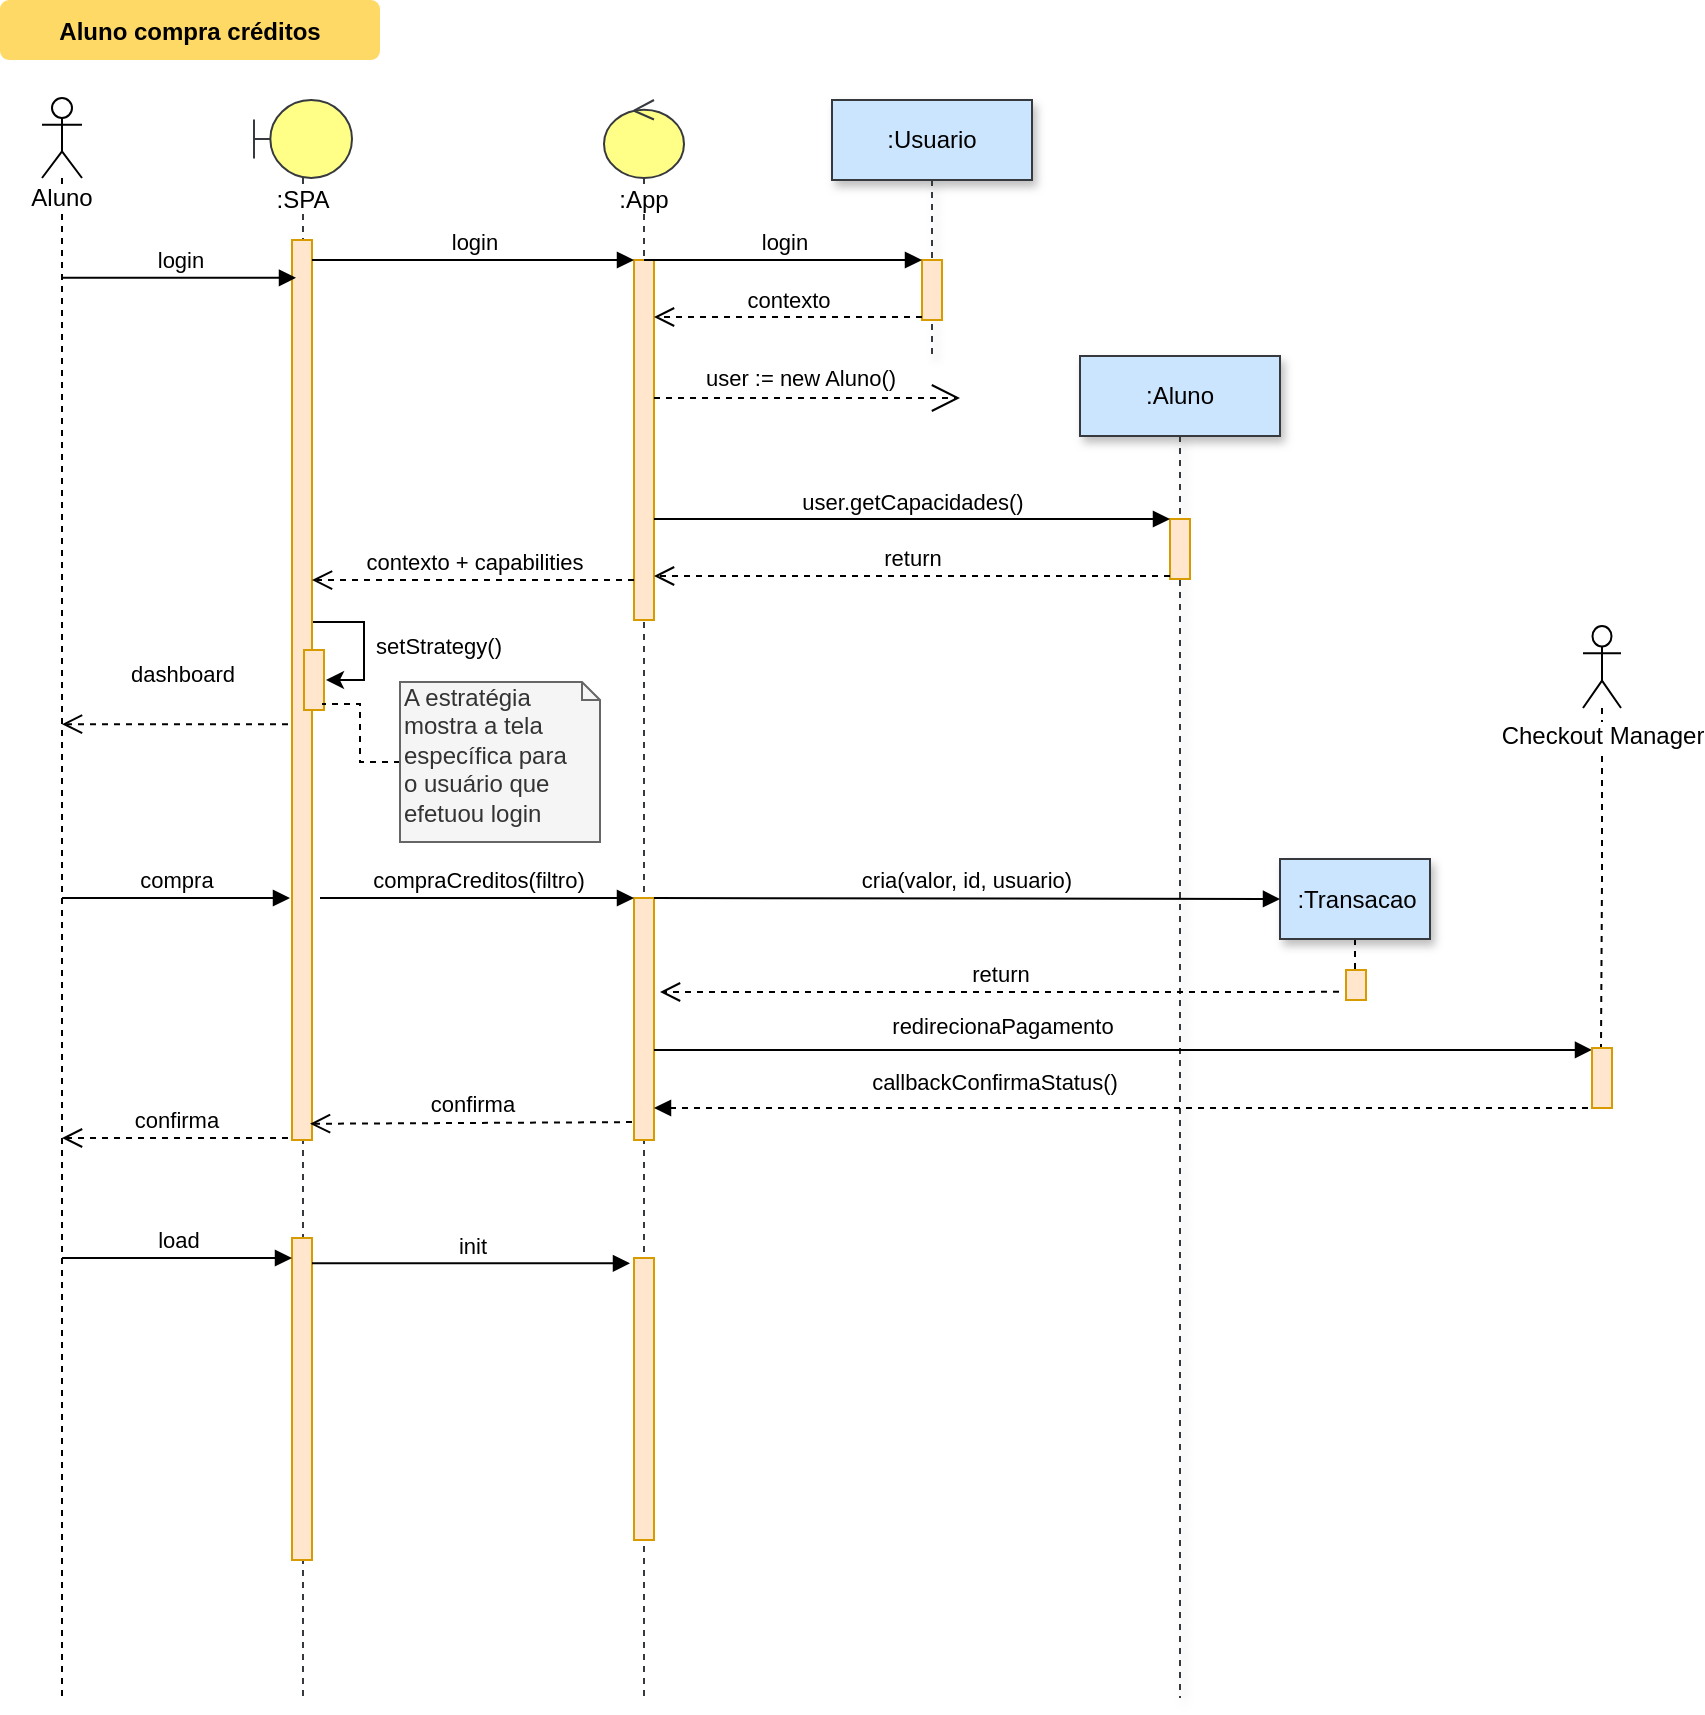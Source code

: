 <mxfile pages="1" version="11.2.8" type="github"><diagram name="Page-1" id="9361dd3d-8414-5efd-6122-117bd74ce7a7"><mxGraphModel dx="1265" dy="965" grid="1" gridSize="10" guides="1" tooltips="1" connect="1" arrows="1" fold="1" page="0" pageScale="1.5" pageWidth="826" pageHeight="1169" background="#ffffff" math="0" shadow="0"><root><mxCell id="0"/><mxCell id="1" parent="0"/><mxCell id="zdmqq-vJ7v56Sh9Q-Qe6-90" value="Aluno compra créditos" style="rounded=1;fontStyle=1;fillColor=#FFD966;strokeColor=none" parent="1" vertex="1"><mxGeometry x="50" y="31" width="190" height="30" as="geometry"/></mxCell><mxCell id="vCzybXFXyTB3erlj9CWv-8" value=":SPA" style="shape=umlLifeline;participant=umlBoundary;perimeter=lifelinePerimeter;whiteSpace=wrap;html=1;container=1;collapsible=0;recursiveResize=0;verticalAlign=top;spacingTop=36;labelBackgroundColor=#ffffff;outlineConnect=0;size=39;fillColor=#ffff88;strokeColor=#36393d;" parent="1" vertex="1"><mxGeometry x="177" y="81" width="49" height="799" as="geometry"/></mxCell><mxCell id="vCzybXFXyTB3erlj9CWv-9" value="setStrategy()" style="edgeStyle=orthogonalEdgeStyle;rounded=0;orthogonalLoop=1;jettySize=auto;html=1;entryX=1.1;entryY=0.5;entryDx=0;entryDy=0;entryPerimeter=0;" parent="vCzybXFXyTB3erlj9CWv-8" source="vCzybXFXyTB3erlj9CWv-10" target="vCzybXFXyTB3erlj9CWv-11" edge="1"><mxGeometry x="0.519" y="-42" relative="1" as="geometry"><Array as="points"><mxPoint x="55" y="261"/><mxPoint x="55" y="290"/></Array><mxPoint x="38" y="25" as="offset"/></mxGeometry></mxCell><mxCell id="vCzybXFXyTB3erlj9CWv-10" value="" style="html=1;points=[];perimeter=orthogonalPerimeter;fillColor=#ffe6cc;strokeColor=#d79b00;" parent="vCzybXFXyTB3erlj9CWv-8" vertex="1"><mxGeometry x="19" y="70" width="10" height="450" as="geometry"/></mxCell><mxCell id="vCzybXFXyTB3erlj9CWv-11" value="" style="html=1;points=[];perimeter=orthogonalPerimeter;fillColor=#ffe6cc;strokeColor=#d79b00;" parent="vCzybXFXyTB3erlj9CWv-8" vertex="1"><mxGeometry x="25" y="275" width="10" height="30" as="geometry"/></mxCell><mxCell id="EHY2T_jAwzOYD8GRNngQ-16" value="" style="html=1;points=[];perimeter=orthogonalPerimeter;fillColor=#ffe6cc;strokeColor=#d79b00;" vertex="1" parent="vCzybXFXyTB3erlj9CWv-8"><mxGeometry x="19" y="569" width="10" height="161" as="geometry"/></mxCell><mxCell id="vCzybXFXyTB3erlj9CWv-12" value="Aluno" style="shape=umlLifeline;participant=umlActor;perimeter=lifelinePerimeter;whiteSpace=wrap;html=1;container=1;collapsible=0;recursiveResize=0;verticalAlign=top;spacingTop=36;labelBackgroundColor=#ffffff;outlineConnect=0;" parent="1" vertex="1"><mxGeometry x="71" y="80" width="20" height="800" as="geometry"/></mxCell><mxCell id="vCzybXFXyTB3erlj9CWv-13" value=":Usuario" style="shape=umlLifeline;perimeter=lifelinePerimeter;whiteSpace=wrap;html=1;container=1;collapsible=0;recursiveResize=0;outlineConnect=0;shadow=1;strokeColor=#36393d;fillColor=#cce5ff;" parent="1" vertex="1"><mxGeometry x="466" y="81" width="100" height="129" as="geometry"/></mxCell><mxCell id="vCzybXFXyTB3erlj9CWv-14" value="" style="html=1;points=[];perimeter=orthogonalPerimeter;fillColor=#ffe6cc;strokeColor=#d79b00;" parent="vCzybXFXyTB3erlj9CWv-13" vertex="1"><mxGeometry x="45" y="80" width="10" height="30" as="geometry"/></mxCell><mxCell id="vCzybXFXyTB3erlj9CWv-15" value=":App" style="shape=umlLifeline;participant=umlControl;perimeter=lifelinePerimeter;whiteSpace=wrap;html=1;container=1;collapsible=0;recursiveResize=0;verticalAlign=top;spacingTop=36;labelBackgroundColor=#ffffff;outlineConnect=0;size=39;fillColor=#ffff88;strokeColor=#36393d;" parent="1" vertex="1"><mxGeometry x="352" y="81" width="40" height="799" as="geometry"/></mxCell><mxCell id="vCzybXFXyTB3erlj9CWv-16" value="" style="html=1;points=[];perimeter=orthogonalPerimeter;fillColor=#ffe6cc;strokeColor=#d79b00;" parent="vCzybXFXyTB3erlj9CWv-15" vertex="1"><mxGeometry x="15" y="80" width="10" height="180" as="geometry"/></mxCell><mxCell id="vCzybXFXyTB3erlj9CWv-17" value="" style="html=1;points=[];perimeter=orthogonalPerimeter;fillColor=#ffe6cc;strokeColor=#d79b00;" parent="vCzybXFXyTB3erlj9CWv-15" vertex="1"><mxGeometry x="15" y="399" width="10" height="121" as="geometry"/></mxCell><mxCell id="EHY2T_jAwzOYD8GRNngQ-18" value="" style="html=1;points=[];perimeter=orthogonalPerimeter;fillColor=#ffe6cc;strokeColor=#d79b00;" vertex="1" parent="vCzybXFXyTB3erlj9CWv-15"><mxGeometry x="15" y="579" width="10" height="141" as="geometry"/></mxCell><mxCell id="vCzybXFXyTB3erlj9CWv-19" value="login" style="html=1;verticalAlign=bottom;endArrow=block;entryX=0;entryY=0;" parent="1" source="vCzybXFXyTB3erlj9CWv-10" target="vCzybXFXyTB3erlj9CWv-16" edge="1"><mxGeometry relative="1" as="geometry"><mxPoint x="245" y="161" as="sourcePoint"/></mxGeometry></mxCell><mxCell id="vCzybXFXyTB3erlj9CWv-20" value="contexto + capabilities" style="html=1;verticalAlign=bottom;endArrow=open;dashed=1;endSize=8;exitX=0;exitY=0.889;exitDx=0;exitDy=0;exitPerimeter=0;" parent="1" source="vCzybXFXyTB3erlj9CWv-16" target="vCzybXFXyTB3erlj9CWv-10" edge="1"><mxGeometry relative="1" as="geometry"><mxPoint x="245" y="237" as="targetPoint"/></mxGeometry></mxCell><mxCell id="vCzybXFXyTB3erlj9CWv-21" value="contexto" style="html=1;verticalAlign=bottom;endArrow=open;dashed=1;endSize=8;exitX=0;exitY=0.95;" parent="1" source="vCzybXFXyTB3erlj9CWv-14" target="vCzybXFXyTB3erlj9CWv-16" edge="1"><mxGeometry relative="1" as="geometry"><mxPoint x="365" y="237" as="targetPoint"/></mxGeometry></mxCell><mxCell id="vCzybXFXyTB3erlj9CWv-22" value="login" style="html=1;verticalAlign=bottom;endArrow=block;entryX=0;entryY=0;" parent="1" source="vCzybXFXyTB3erlj9CWv-15" target="vCzybXFXyTB3erlj9CWv-14" edge="1"><mxGeometry relative="1" as="geometry"><mxPoint x="365" y="161" as="sourcePoint"/></mxGeometry></mxCell><mxCell id="vCzybXFXyTB3erlj9CWv-23" value="login" style="html=1;verticalAlign=bottom;endArrow=block;entryX=0.2;entryY=0.042;entryDx=0;entryDy=0;entryPerimeter=0;" parent="1" source="vCzybXFXyTB3erlj9CWv-12" target="vCzybXFXyTB3erlj9CWv-10" edge="1"><mxGeometry width="80" relative="1" as="geometry"><mxPoint x="100" y="160" as="sourcePoint"/><mxPoint x="180" y="160" as="targetPoint"/></mxGeometry></mxCell><mxCell id="vCzybXFXyTB3erlj9CWv-24" value="dashboard" style="html=1;verticalAlign=bottom;endArrow=open;dashed=1;endSize=8;exitX=-0.2;exitY=0.538;exitDx=0;exitDy=0;exitPerimeter=0;" parent="1" source="vCzybXFXyTB3erlj9CWv-10" target="vCzybXFXyTB3erlj9CWv-12" edge="1"><mxGeometry x="-0.058" y="-16" relative="1" as="geometry"><mxPoint x="180" y="400" as="sourcePoint"/><mxPoint x="99.5" y="341.04" as="targetPoint"/><mxPoint as="offset"/></mxGeometry></mxCell><mxCell id="vCzybXFXyTB3erlj9CWv-25" value=":Aluno" style="shape=umlLifeline;perimeter=lifelinePerimeter;whiteSpace=wrap;html=1;container=1;collapsible=0;recursiveResize=0;outlineConnect=0;shadow=1;strokeColor=#36393d;fillColor=#cce5ff;" parent="1" vertex="1"><mxGeometry x="590" y="209" width="100" height="671" as="geometry"/></mxCell><mxCell id="vCzybXFXyTB3erlj9CWv-26" value="" style="html=1;points=[];perimeter=orthogonalPerimeter;fillColor=#ffe6cc;strokeColor=#d79b00;" parent="vCzybXFXyTB3erlj9CWv-25" vertex="1"><mxGeometry x="45" y="81.5" width="10" height="30" as="geometry"/></mxCell><mxCell id="vCzybXFXyTB3erlj9CWv-28" value="user := new Aluno()" style="endArrow=open;endSize=12;dashed=1;html=1;" parent="1" source="vCzybXFXyTB3erlj9CWv-16" edge="1"><mxGeometry x="-0.046" y="10" width="160" relative="1" as="geometry"><mxPoint x="378" y="240" as="sourcePoint"/><mxPoint x="530" y="230" as="targetPoint"/><mxPoint as="offset"/><Array as="points"/></mxGeometry></mxCell><mxCell id="vCzybXFXyTB3erlj9CWv-29" value="user.getCapacidades()" style="html=1;verticalAlign=bottom;endArrow=block;entryX=0;entryY=0;" parent="1" source="vCzybXFXyTB3erlj9CWv-16" target="vCzybXFXyTB3erlj9CWv-26" edge="1"><mxGeometry relative="1" as="geometry"><mxPoint x="527" y="260" as="sourcePoint"/></mxGeometry></mxCell><mxCell id="vCzybXFXyTB3erlj9CWv-30" value="return" style="html=1;verticalAlign=bottom;endArrow=open;dashed=1;endSize=8;exitX=0;exitY=0.95;" parent="1" source="vCzybXFXyTB3erlj9CWv-26" target="vCzybXFXyTB3erlj9CWv-16" edge="1"><mxGeometry relative="1" as="geometry"><mxPoint x="527" y="336" as="targetPoint"/></mxGeometry></mxCell><mxCell id="vCzybXFXyTB3erlj9CWv-31" style="edgeStyle=orthogonalEdgeStyle;rounded=0;orthogonalLoop=1;jettySize=auto;html=1;entryX=0.9;entryY=0.9;entryDx=0;entryDy=0;entryPerimeter=0;dashed=1;endArrow=none;endFill=0;" parent="1" source="vCzybXFXyTB3erlj9CWv-32" target="vCzybXFXyTB3erlj9CWv-11" edge="1"><mxGeometry relative="1" as="geometry"/></mxCell><mxCell id="vCzybXFXyTB3erlj9CWv-32" value="&lt;blockquote style=&quot;margin: 0 0 0 40px ; border: none ; padding: 0px&quot;&gt;&lt;/blockquote&gt;&lt;span&gt;A estratégia&lt;/span&gt;&lt;br&gt;&lt;blockquote style=&quot;margin: 0 0 0 40px ; border: none ; padding: 0px&quot;&gt;&lt;/blockquote&gt;&lt;span&gt;mostra a tela específica para&lt;/span&gt;&lt;br&gt;&lt;blockquote style=&quot;margin: 0 0 0 40px ; border: none ; padding: 0px&quot;&gt; &lt;/blockquote&gt;&lt;span&gt;o usuário que&lt;/span&gt;&lt;br&gt; efetuou login" style="shape=note;whiteSpace=wrap;html=1;size=9;verticalAlign=top;align=left;spacingTop=-6;fillColor=#f5f5f5;strokeColor=#666666;fontColor=#333333;" parent="1" vertex="1"><mxGeometry x="250" y="372" width="100" height="80" as="geometry"/></mxCell><mxCell id="vCzybXFXyTB3erlj9CWv-34" value="compra" style="html=1;verticalAlign=bottom;endArrow=block;" parent="1" source="vCzybXFXyTB3erlj9CWv-12" edge="1"><mxGeometry width="80" relative="1" as="geometry"><mxPoint x="100" y="480" as="sourcePoint"/><mxPoint x="195" y="480" as="targetPoint"/></mxGeometry></mxCell><mxCell id="vCzybXFXyTB3erlj9CWv-35" value="compraCreditos(filtro)" style="html=1;verticalAlign=bottom;endArrow=block;entryX=0;entryY=0;" parent="1" target="vCzybXFXyTB3erlj9CWv-17" edge="1"><mxGeometry relative="1" as="geometry"><mxPoint x="210" y="480" as="sourcePoint"/></mxGeometry></mxCell><mxCell id="vCzybXFXyTB3erlj9CWv-41" value="redirecionaPagamento" style="html=1;verticalAlign=bottom;endArrow=block;entryX=0;entryY=0.033;entryDx=0;entryDy=0;entryPerimeter=0;" parent="1" target="EHY2T_jAwzOYD8GRNngQ-4" edge="1" source="vCzybXFXyTB3erlj9CWv-17"><mxGeometry x="-0.261" y="3" relative="1" as="geometry"><mxPoint x="378" y="556" as="sourcePoint"/><mxPoint as="offset"/><mxPoint x="844" y="545" as="targetPoint"/></mxGeometry></mxCell><mxCell id="vCzybXFXyTB3erlj9CWv-52" value="confirma" style="html=1;verticalAlign=bottom;endArrow=open;dashed=1;endSize=8;" parent="1" target="vCzybXFXyTB3erlj9CWv-12" edge="1"><mxGeometry relative="1" as="geometry"><mxPoint x="194" y="600" as="sourcePoint"/><mxPoint x="103.5" y="770.5" as="targetPoint"/></mxGeometry></mxCell><mxCell id="EHY2T_jAwzOYD8GRNngQ-5" style="edgeStyle=orthogonalEdgeStyle;rounded=0;orthogonalLoop=1;jettySize=auto;html=1;entryX=0.45;entryY=0;entryDx=0;entryDy=0;entryPerimeter=0;endArrow=none;endFill=0;dashed=1;" edge="1" parent="1" source="EHY2T_jAwzOYD8GRNngQ-1" target="EHY2T_jAwzOYD8GRNngQ-4"><mxGeometry relative="1" as="geometry"/></mxCell><mxCell id="EHY2T_jAwzOYD8GRNngQ-1" value="Checkout Manager" style="shape=umlActor;verticalLabelPosition=bottom;labelBackgroundColor=#ffffff;verticalAlign=top;html=1;outlineConnect=0;" vertex="1" parent="1"><mxGeometry x="841.5" y="344" width="19" height="41" as="geometry"/></mxCell><mxCell id="EHY2T_jAwzOYD8GRNngQ-12" style="edgeStyle=orthogonalEdgeStyle;rounded=0;orthogonalLoop=1;jettySize=auto;html=1;endArrow=none;endFill=0;dashed=1;" edge="1" parent="1" source="EHY2T_jAwzOYD8GRNngQ-3" target="EHY2T_jAwzOYD8GRNngQ-10"><mxGeometry relative="1" as="geometry"/></mxCell><mxCell id="EHY2T_jAwzOYD8GRNngQ-3" value=":Transacao" style="html=1;comic=0;gradientColor=none;shadow=1;strokeColor=#36393d;fillColor=#cce5ff;" vertex="1" parent="1"><mxGeometry x="690" y="460.5" width="75" height="40" as="geometry"/></mxCell><mxCell id="EHY2T_jAwzOYD8GRNngQ-4" value="" style="html=1;points=[];perimeter=orthogonalPerimeter;strokeColor=#d79b00;fillColor=#ffe6cc;" vertex="1" parent="1"><mxGeometry x="846" y="555" width="10" height="30" as="geometry"/></mxCell><mxCell id="EHY2T_jAwzOYD8GRNngQ-7" value="callbackConfirmaStatus()" style="html=1;verticalAlign=bottom;endArrow=block;dashed=1;exitX=-0.2;exitY=1;exitDx=0;exitDy=0;exitPerimeter=0;" edge="1" parent="1" source="EHY2T_jAwzOYD8GRNngQ-4"><mxGeometry x="0.271" y="-4" relative="1" as="geometry"><mxPoint x="437" y="575" as="sourcePoint"/><mxPoint x="377" y="585" as="targetPoint"/><mxPoint as="offset"/></mxGeometry></mxCell><mxCell id="EHY2T_jAwzOYD8GRNngQ-9" value="cria(valor, id, usuario)" style="html=1;verticalAlign=bottom;endArrow=block;exitX=1;exitY=0;exitDx=0;exitDy=0;exitPerimeter=0;entryX=0;entryY=0.5;entryDx=0;entryDy=0;" edge="1" parent="1" source="vCzybXFXyTB3erlj9CWv-17" target="EHY2T_jAwzOYD8GRNngQ-3"><mxGeometry width="80" relative="1" as="geometry"><mxPoint x="377" y="480.5" as="sourcePoint"/><mxPoint x="457" y="480.5" as="targetPoint"/></mxGeometry></mxCell><mxCell id="EHY2T_jAwzOYD8GRNngQ-10" value="" style="html=1;points=[];perimeter=orthogonalPerimeter;strokeColor=#d79b00;fillColor=#ffe6cc;" vertex="1" parent="1"><mxGeometry x="723" y="516" width="10" height="15" as="geometry"/></mxCell><mxCell id="EHY2T_jAwzOYD8GRNngQ-13" value="return" style="html=1;verticalAlign=bottom;endArrow=open;dashed=1;endSize=8;exitX=-0.35;exitY=0.729;exitDx=0;exitDy=0;exitPerimeter=0;" edge="1" parent="1" source="EHY2T_jAwzOYD8GRNngQ-10"><mxGeometry relative="1" as="geometry"><mxPoint x="724" y="540" as="sourcePoint"/><mxPoint x="380" y="527" as="targetPoint"/></mxGeometry></mxCell><mxCell id="EHY2T_jAwzOYD8GRNngQ-14" value="confirma" style="html=1;verticalAlign=bottom;endArrow=open;dashed=1;endSize=8;exitX=-0.1;exitY=0.926;exitDx=0;exitDy=0;exitPerimeter=0;entryX=0.9;entryY=0.982;entryDx=0;entryDy=0;entryPerimeter=0;" edge="1" parent="1" source="vCzybXFXyTB3erlj9CWv-17" target="vCzybXFXyTB3erlj9CWv-10"><mxGeometry relative="1" as="geometry"><mxPoint x="367" y="589.94" as="sourcePoint"/><mxPoint x="230" y="590" as="targetPoint"/></mxGeometry></mxCell><mxCell id="EHY2T_jAwzOYD8GRNngQ-15" value="load" style="html=1;verticalAlign=bottom;endArrow=block;" edge="1" parent="1"><mxGeometry width="80" relative="1" as="geometry"><mxPoint x="81" y="660" as="sourcePoint"/><mxPoint x="196" y="660" as="targetPoint"/></mxGeometry></mxCell><mxCell id="EHY2T_jAwzOYD8GRNngQ-17" value="init" style="html=1;verticalAlign=bottom;endArrow=block;entryX=-0.2;entryY=0.019;entryDx=0;entryDy=0;entryPerimeter=0;" edge="1" parent="1" source="EHY2T_jAwzOYD8GRNngQ-16" target="EHY2T_jAwzOYD8GRNngQ-18"><mxGeometry width="80" relative="1" as="geometry"><mxPoint x="206" y="660" as="sourcePoint"/><mxPoint x="321" y="660" as="targetPoint"/></mxGeometry></mxCell></root></mxGraphModel></diagram></mxfile>